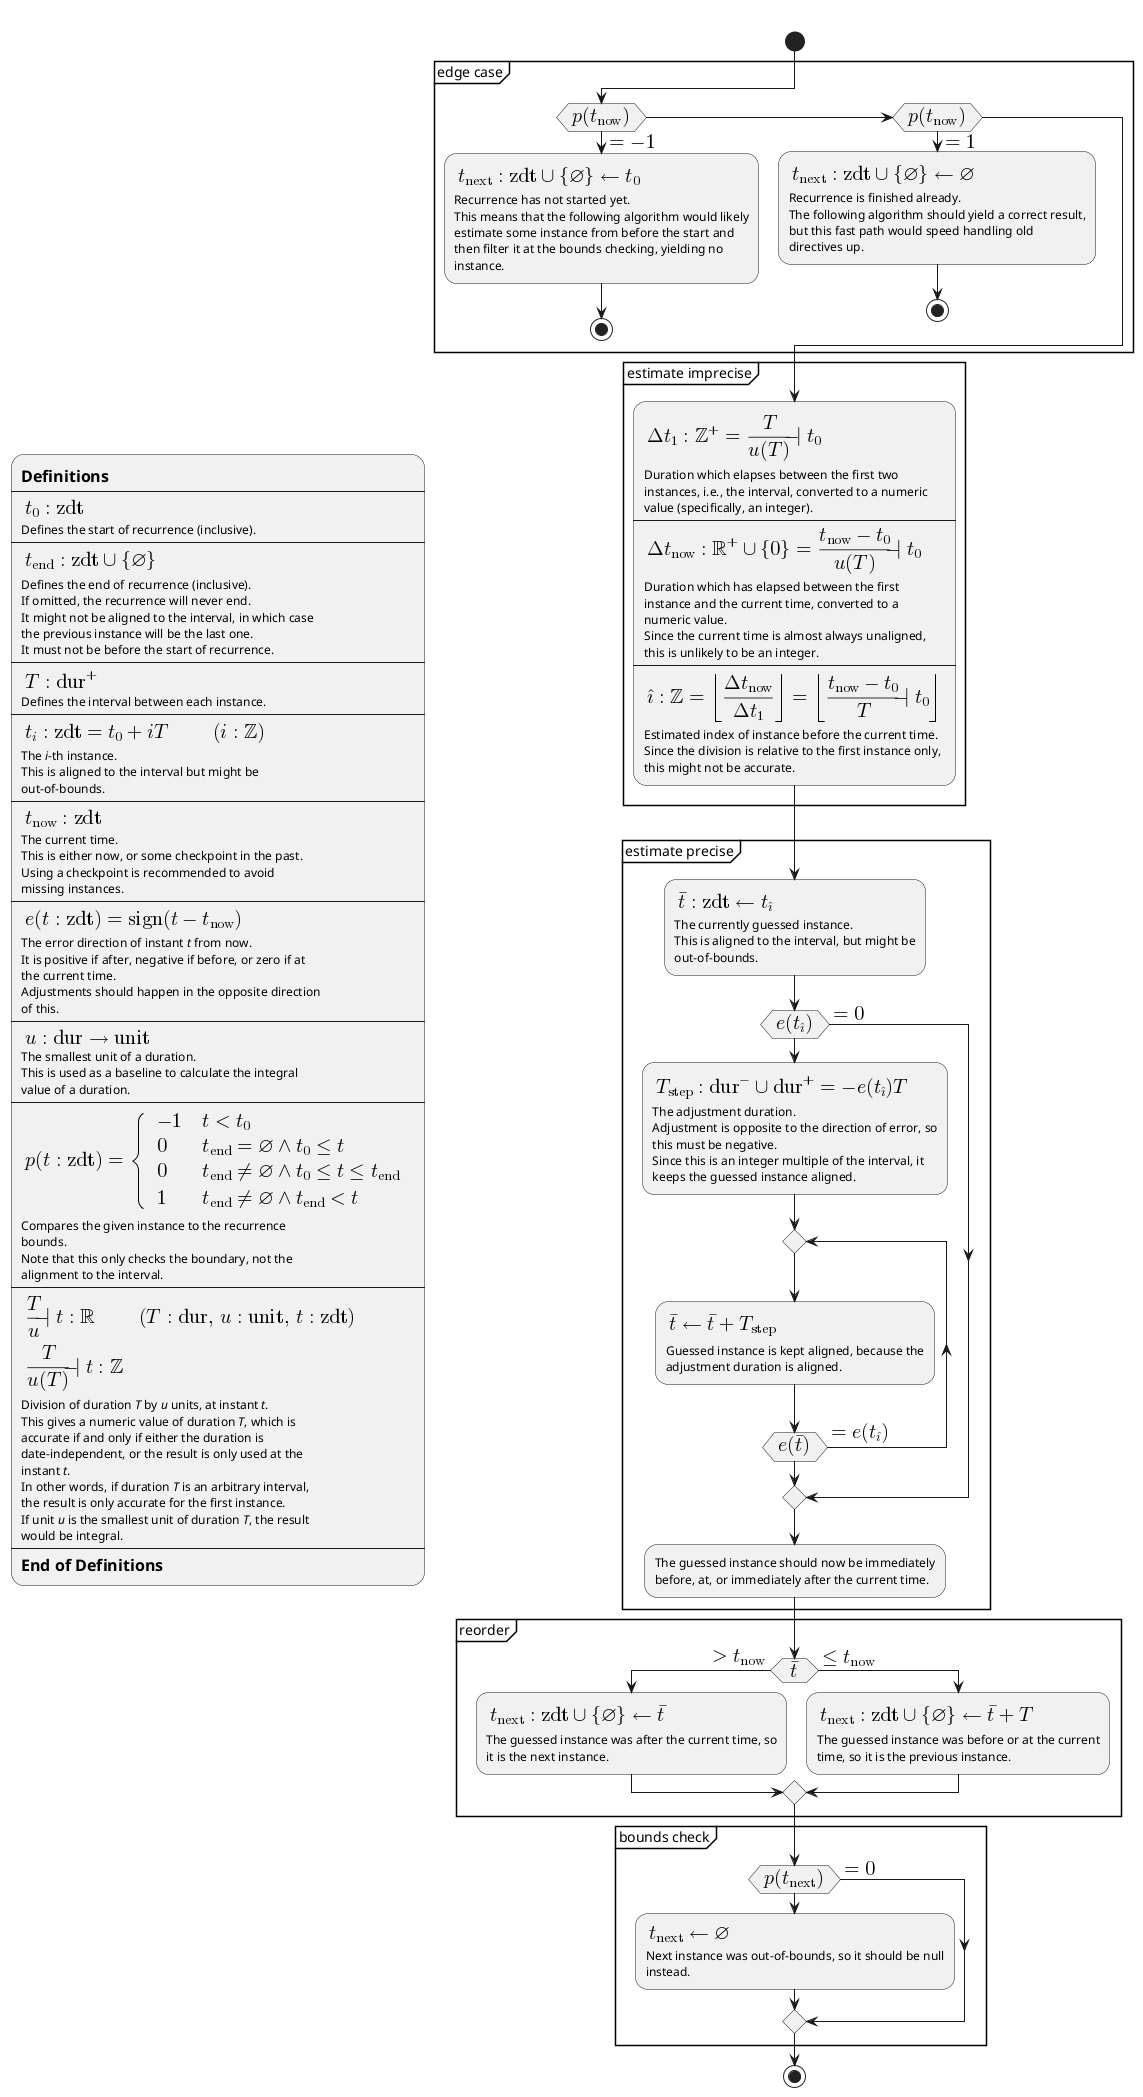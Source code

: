 @startuml getRecurringInstance
<style>
element {
  MaximumWidth 300
}
</style>

split
-[hidden]->

:= Definitions
----
<latex>t_0\colon \mathrm{zdt}</latex>
Defines the start of recurrence (inclusive).
----
<latex>t_{\mathrm{end}}\colon \mathrm{zdt}\cup \{\varnothing\}</latex>
Defines the end of recurrence (inclusive).
If omitted, the recurrence will never end.
It might not be aligned to the interval, in which case the previous instance will be the last one.
It must not be before the start of recurrence.
----
<latex>T\colon \mathrm{dur}^+</latex>
Defines the interval between each instance.
----
<latex>t_{i}\colon \mathrm{zdt} = t_0 + iT \pod{i\colon \mathbb{Z}}</latex>
The <i>i</i>-th instance.
This is aligned to the interval but might be out-of-bounds.
----
<latex>t_{\mathrm{now}}\colon \mathrm{zdt}</latex>
The current time.
This is either now, or some checkpoint in the past.
Using a checkpoint is recommended to avoid missing instances.
----
<latex>e(t\colon \mathrm{zdt}) = \operatorname{sign}(t - t_{\mathrm{now}})</latex>
The error direction of instant <i>t</i> from now.
It is positive if after, negative if before, or zero if at the current time.
Adjustments should happen in the opposite direction of this.
----
<latex>u\colon \mathrm{dur} \to \mathrm{unit}</latex>
The smallest unit of a duration.
This is used as a baseline to calculate the integral value of a duration.
----
<latex>p(t\colon \mathrm{zdt}) = \begin{cases}-1 \quad& t < t_0\\0 \quad& t_{\mathrm{end}} = \varnothing \land t_0 \le t\\0 \quad& t_{\mathrm{end}} \ne \varnothing \land t_0 \le t \le t_{\mathrm{end}}\\1 \quad& t_{\mathrm{end}} \ne \varnothing \land t_{\mathrm{end}} < t\end{cases}</latex>
Compares the given instance to the recurrence bounds.
Note that this only checks the boundary, not the alignment to the interval.
----
<latex>\frac{T}{u} \kern{-11mu}-\kern{-8mu}|\;t\colon \mathbb{R}\pod{T \colon \mathrm{dur},\, u \colon \mathrm{unit},\, t \colon \mathrm{zdt}}\\\frac{T}{u(T)} \kern{-11mu}-\kern{-8mu}|\;t\colon \mathbb{Z}</latex>
Division of duration <i>T</i> by <i>u</i> units, at instant <i>t</i>.
This gives a numeric value of duration <i>T</i>, which is accurate if and only if either the duration is date-independent, or the result is only used at the instant <i>t</i>.
In other words, if duration <i>T</i> is an arbitrary interval, the result is only accurate for the first instance.
If unit <i>u</i> is the smallest unit of duration <i>T</i>, the result would be integral.
----
= End of Definitions;
detach

split again
-[hidden]->
start

group edge case
	if (<latex>p(t_{\mathrm{now}})</latex>) then (<latex>= -1</latex>)
		:<latex>t_{\mathrm{next}}\colon \mathrm{zdt}\cup \{\varnothing\} \mathrel\leftarrow t_0</latex>
		Recurrence has not started yet.
		This means that the following algorithm would likely estimate some instance from before the start and then filter it at the bounds checking, yielding no instance.;
		stop
	elseif (<latex>p(t_{\mathrm{now}})</latex>) then (<latex>= 1</latex>)
		:<latex>t_{\mathrm{next}}\colon \mathrm{zdt}\cup \{\varnothing\} \mathrel\leftarrow \varnothing</latex>
		Recurrence is finished already.
		The following algorithm should yield a correct result, but this fast path would speed handling old directives up.;
		stop
	endif
end group

group estimate imprecise
	:<latex>\Delta t_1\colon \mathbb{Z}^+ = \frac{T}{u(T)} \kern{-11mu}-\kern{-8mu}|\;t_0</latex>
	Duration which elapses between the first two instances, i.e., the interval, converted to a numeric value (specifically, an integer).
	----
	<latex>\Delta t_{\mathrm{now}}\colon \mathbb{R}^+ \cup \{0\} = \frac{t_{\mathrm{now}} - t_0}{u(T)} \kern{-11mu}-\kern{-8mu}|\;t_0</latex>
	Duration which has elapsed between the first instance and the current time, converted to a numeric value.
	Since the current time is almost always unaligned, this is unlikely to be an integer.
	----
	<latex>\hat \imath\colon \mathbb{Z} = \left\lfloor \frac{\Delta t_{\mathrm{now}}}{\Delta t_1} \right\rfloor = \left\lfloor \frac{t_{\mathrm{now}} - t_0}{T} \kern{-11mu}-\kern{-8mu}|\;t_0 \right\rfloor</latex>
	Estimated index of instance before the current time.
	Since the division is relative to the first instance only, this might not be accurate.;
end group

group estimate precise
	:<latex>\bar t\colon \mathrm{zdt} \mathrel\leftarrow t_{\hat \imath}</latex>
	The currently guessed instance.
	This is aligned to the interval, but might be out-of-bounds.;
	if (<latex>e(t_{\hat \imath})</latex>) then
		:<latex>T_{\mathrm{step}}\colon \mathrm{dur}^- \cup \mathrm{dur}^+ = -e(t_{\hat \imath})T</latex>
		The adjustment duration.
		Adjustment is opposite to the direction of error, so this must be negative.
		Since this is an integer multiple of the interval, it keeps the guessed instance aligned.;
		repeat
			:<latex>\bar t \mathrel\leftarrow \bar t + T_{\mathrm{step}}</latex>
			Guessed instance is kept aligned, because the adjustment duration is aligned.;
		repeat while (<latex>e(\bar t)</latex>) is (<latex>= e(t_{\hat \imath})</latex>)
	else (<latex>= 0</latex>)
	endif
	:The guessed instance should now be immediately before, at, or immediately after the current time.;
end group

group reorder
	if (<latex>\bar t</latex>) is (<latex>\gt t_{\mathrm{now}}</latex>) then
		:<latex>t_{\mathrm{next}}\colon \mathrm{zdt}\cup \{\varnothing\} \mathrel\leftarrow \bar t</latex>
		The guessed instance was after the current time, so it is the next instance.;
	else (<latex>\le t_{\mathrm{now}}</latex>)
		:<latex>t_{\mathrm{next}}\colon \mathrm{zdt}\cup \{\varnothing\} \mathrel\leftarrow \bar t + T</latex>
		The guessed instance was before or at the current time, so it is the previous instance.;
	endif
end group

group bounds check
	if (<latex>p(t_{\mathrm{next}})</latex>) then
		:<latex>t_{\mathrm{next}} \mathrel\leftarrow \varnothing</latex>
		Next instance was out-of-bounds, so it should be null instead.;
	else (<latex>= 0</latex>)
	endif
end group

stop
end split

@enduml

